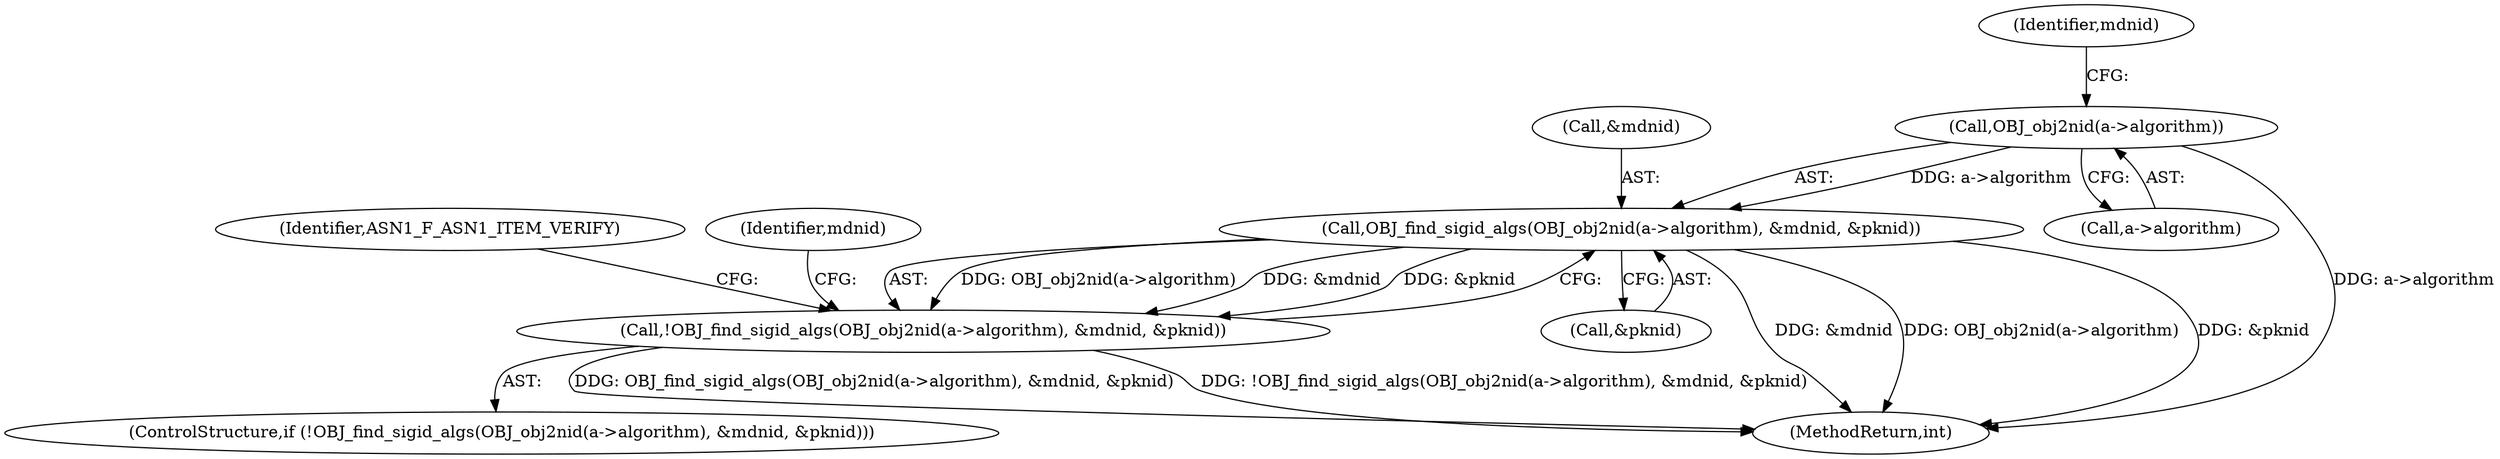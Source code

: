 digraph "0_openssl_684400ce192dac51df3d3e92b61830a6ef90be3e@pointer" {
"1000160" [label="(Call,OBJ_obj2nid(a->algorithm))"];
"1000159" [label="(Call,OBJ_find_sigid_algs(OBJ_obj2nid(a->algorithm), &mdnid, &pknid))"];
"1000158" [label="(Call,!OBJ_find_sigid_algs(OBJ_obj2nid(a->algorithm), &mdnid, &pknid))"];
"1000166" [label="(Call,&pknid)"];
"1000157" [label="(ControlStructure,if (!OBJ_find_sigid_algs(OBJ_obj2nid(a->algorithm), &mdnid, &pknid)))"];
"1000170" [label="(Identifier,ASN1_F_ASN1_ITEM_VERIFY)"];
"1000175" [label="(Identifier,mdnid)"];
"1000159" [label="(Call,OBJ_find_sigid_algs(OBJ_obj2nid(a->algorithm), &mdnid, &pknid))"];
"1000165" [label="(Identifier,mdnid)"];
"1000161" [label="(Call,a->algorithm)"];
"1000158" [label="(Call,!OBJ_find_sigid_algs(OBJ_obj2nid(a->algorithm), &mdnid, &pknid))"];
"1000164" [label="(Call,&mdnid)"];
"1000334" [label="(MethodReturn,int)"];
"1000160" [label="(Call,OBJ_obj2nid(a->algorithm))"];
"1000160" -> "1000159"  [label="AST: "];
"1000160" -> "1000161"  [label="CFG: "];
"1000161" -> "1000160"  [label="AST: "];
"1000165" -> "1000160"  [label="CFG: "];
"1000160" -> "1000334"  [label="DDG: a->algorithm"];
"1000160" -> "1000159"  [label="DDG: a->algorithm"];
"1000159" -> "1000158"  [label="AST: "];
"1000159" -> "1000166"  [label="CFG: "];
"1000164" -> "1000159"  [label="AST: "];
"1000166" -> "1000159"  [label="AST: "];
"1000158" -> "1000159"  [label="CFG: "];
"1000159" -> "1000334"  [label="DDG: &mdnid"];
"1000159" -> "1000334"  [label="DDG: OBJ_obj2nid(a->algorithm)"];
"1000159" -> "1000334"  [label="DDG: &pknid"];
"1000159" -> "1000158"  [label="DDG: OBJ_obj2nid(a->algorithm)"];
"1000159" -> "1000158"  [label="DDG: &mdnid"];
"1000159" -> "1000158"  [label="DDG: &pknid"];
"1000158" -> "1000157"  [label="AST: "];
"1000170" -> "1000158"  [label="CFG: "];
"1000175" -> "1000158"  [label="CFG: "];
"1000158" -> "1000334"  [label="DDG: OBJ_find_sigid_algs(OBJ_obj2nid(a->algorithm), &mdnid, &pknid)"];
"1000158" -> "1000334"  [label="DDG: !OBJ_find_sigid_algs(OBJ_obj2nid(a->algorithm), &mdnid, &pknid)"];
}
